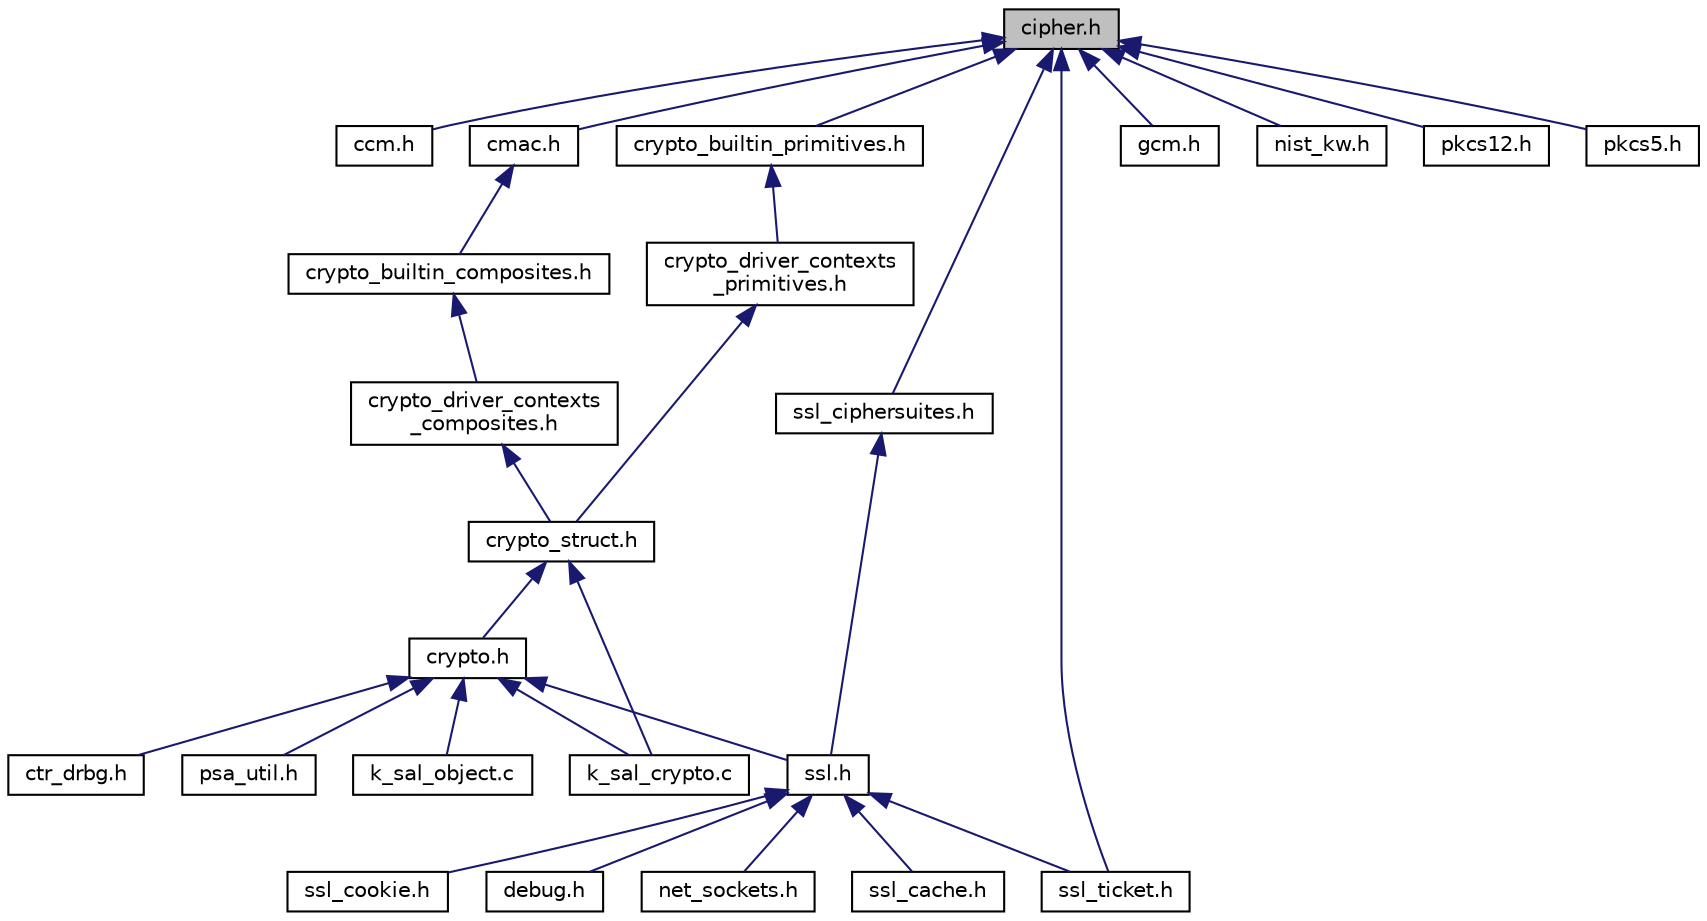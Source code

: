 digraph "cipher.h"
{
 // LATEX_PDF_SIZE
  edge [fontname="Helvetica",fontsize="10",labelfontname="Helvetica",labelfontsize="10"];
  node [fontname="Helvetica",fontsize="10",shape=record];
  Node1 [label="cipher.h",height=0.2,width=0.4,color="black", fillcolor="grey75", style="filled", fontcolor="black",tooltip="This file contains an abstraction interface for use with the cipher primitives provided by the librar..."];
  Node1 -> Node2 [dir="back",color="midnightblue",fontsize="10",style="solid",fontname="Helvetica"];
  Node2 [label="ccm.h",height=0.2,width=0.4,color="black", fillcolor="white", style="filled",URL="$ccm_8h.html",tooltip="This file provides an API for the CCM authenticated encryption mode for block ciphers."];
  Node1 -> Node3 [dir="back",color="midnightblue",fontsize="10",style="solid",fontname="Helvetica"];
  Node3 [label="cmac.h",height=0.2,width=0.4,color="black", fillcolor="white", style="filled",URL="$cmac_8h.html",tooltip="This file contains CMAC definitions and functions."];
  Node3 -> Node4 [dir="back",color="midnightblue",fontsize="10",style="solid",fontname="Helvetica"];
  Node4 [label="crypto_builtin_composites.h",height=0.2,width=0.4,color="black", fillcolor="white", style="filled",URL="$crypto__builtin__composites_8h_source.html",tooltip=" "];
  Node4 -> Node5 [dir="back",color="midnightblue",fontsize="10",style="solid",fontname="Helvetica"];
  Node5 [label="crypto_driver_contexts\l_composites.h",height=0.2,width=0.4,color="black", fillcolor="white", style="filled",URL="$crypto__driver__contexts__composites_8h_source.html",tooltip=" "];
  Node5 -> Node6 [dir="back",color="midnightblue",fontsize="10",style="solid",fontname="Helvetica"];
  Node6 [label="crypto_struct.h",height=0.2,width=0.4,color="black", fillcolor="white", style="filled",URL="$crypto__struct_8h.html",tooltip="PSA cryptography module: Mbed TLS structured type implementations."];
  Node6 -> Node7 [dir="back",color="midnightblue",fontsize="10",style="solid",fontname="Helvetica"];
  Node7 [label="crypto.h",height=0.2,width=0.4,color="black", fillcolor="white", style="filled",URL="$crypto_8h.html",tooltip="Platform Security Architecture cryptography module."];
  Node7 -> Node8 [dir="back",color="midnightblue",fontsize="10",style="solid",fontname="Helvetica"];
  Node8 [label="ctr_drbg.h",height=0.2,width=0.4,color="black", fillcolor="white", style="filled",URL="$ctr__drbg_8h.html",tooltip="This file contains definitions and functions for the CTR_DRBG pseudorandom generator."];
  Node7 -> Node9 [dir="back",color="midnightblue",fontsize="10",style="solid",fontname="Helvetica"];
  Node9 [label="psa_util.h",height=0.2,width=0.4,color="black", fillcolor="white", style="filled",URL="$psa__util_8h.html",tooltip="Utility functions for the use of the PSA Crypto library."];
  Node7 -> Node10 [dir="back",color="midnightblue",fontsize="10",style="solid",fontname="Helvetica"];
  Node10 [label="ssl.h",height=0.2,width=0.4,color="black", fillcolor="white", style="filled",URL="$ssl_8h.html",tooltip="SSL/TLS functions."];
  Node10 -> Node11 [dir="back",color="midnightblue",fontsize="10",style="solid",fontname="Helvetica"];
  Node11 [label="debug.h",height=0.2,width=0.4,color="black", fillcolor="white", style="filled",URL="$debug_8h.html",tooltip="Functions for controlling and providing debug output from the library."];
  Node10 -> Node12 [dir="back",color="midnightblue",fontsize="10",style="solid",fontname="Helvetica"];
  Node12 [label="net_sockets.h",height=0.2,width=0.4,color="black", fillcolor="white", style="filled",URL="$net__sockets_8h.html",tooltip="Network sockets abstraction layer to integrate Mbed TLS into a BSD-style sockets API."];
  Node10 -> Node13 [dir="back",color="midnightblue",fontsize="10",style="solid",fontname="Helvetica"];
  Node13 [label="ssl_cache.h",height=0.2,width=0.4,color="black", fillcolor="white", style="filled",URL="$ssl__cache_8h.html",tooltip="SSL session cache implementation."];
  Node10 -> Node14 [dir="back",color="midnightblue",fontsize="10",style="solid",fontname="Helvetica"];
  Node14 [label="ssl_cookie.h",height=0.2,width=0.4,color="black", fillcolor="white", style="filled",URL="$ssl__cookie_8h.html",tooltip="DTLS cookie callbacks implementation."];
  Node10 -> Node15 [dir="back",color="midnightblue",fontsize="10",style="solid",fontname="Helvetica"];
  Node15 [label="ssl_ticket.h",height=0.2,width=0.4,color="black", fillcolor="white", style="filled",URL="$ssl__ticket_8h.html",tooltip="TLS server ticket callbacks implementation."];
  Node7 -> Node16 [dir="back",color="midnightblue",fontsize="10",style="solid",fontname="Helvetica"];
  Node16 [label="k_sal_crypto.c",height=0.2,width=0.4,color="black", fillcolor="white", style="filled",URL="$k__sal__crypto_8c.html",tooltip="SAL crypto for Generic PSA."];
  Node7 -> Node17 [dir="back",color="midnightblue",fontsize="10",style="solid",fontname="Helvetica"];
  Node17 [label="k_sal_object.c",height=0.2,width=0.4,color="black", fillcolor="white", style="filled",URL="$k__sal__object_8c.html",tooltip="SAL object for Generic PSA."];
  Node6 -> Node16 [dir="back",color="midnightblue",fontsize="10",style="solid",fontname="Helvetica"];
  Node1 -> Node18 [dir="back",color="midnightblue",fontsize="10",style="solid",fontname="Helvetica"];
  Node18 [label="gcm.h",height=0.2,width=0.4,color="black", fillcolor="white", style="filled",URL="$gcm_8h.html",tooltip="This file contains GCM definitions and functions."];
  Node1 -> Node19 [dir="back",color="midnightblue",fontsize="10",style="solid",fontname="Helvetica"];
  Node19 [label="nist_kw.h",height=0.2,width=0.4,color="black", fillcolor="white", style="filled",URL="$nist__kw_8h.html",tooltip="This file provides an API for key wrapping (KW) and key wrapping with padding (KWP) as defined in NIS..."];
  Node1 -> Node20 [dir="back",color="midnightblue",fontsize="10",style="solid",fontname="Helvetica"];
  Node20 [label="pkcs12.h",height=0.2,width=0.4,color="black", fillcolor="white", style="filled",URL="$pkcs12_8h.html",tooltip="PKCS#12 Personal Information Exchange Syntax."];
  Node1 -> Node21 [dir="back",color="midnightblue",fontsize="10",style="solid",fontname="Helvetica"];
  Node21 [label="pkcs5.h",height=0.2,width=0.4,color="black", fillcolor="white", style="filled",URL="$pkcs5_8h.html",tooltip="PKCS#5 functions."];
  Node1 -> Node22 [dir="back",color="midnightblue",fontsize="10",style="solid",fontname="Helvetica"];
  Node22 [label="ssl_ciphersuites.h",height=0.2,width=0.4,color="black", fillcolor="white", style="filled",URL="$ssl__ciphersuites_8h.html",tooltip="SSL Ciphersuites for Mbed TLS."];
  Node22 -> Node10 [dir="back",color="midnightblue",fontsize="10",style="solid",fontname="Helvetica"];
  Node1 -> Node15 [dir="back",color="midnightblue",fontsize="10",style="solid",fontname="Helvetica"];
  Node1 -> Node23 [dir="back",color="midnightblue",fontsize="10",style="solid",fontname="Helvetica"];
  Node23 [label="crypto_builtin_primitives.h",height=0.2,width=0.4,color="black", fillcolor="white", style="filled",URL="$crypto__builtin__primitives_8h_source.html",tooltip=" "];
  Node23 -> Node24 [dir="back",color="midnightblue",fontsize="10",style="solid",fontname="Helvetica"];
  Node24 [label="crypto_driver_contexts\l_primitives.h",height=0.2,width=0.4,color="black", fillcolor="white", style="filled",URL="$crypto__driver__contexts__primitives_8h_source.html",tooltip=" "];
  Node24 -> Node6 [dir="back",color="midnightblue",fontsize="10",style="solid",fontname="Helvetica"];
}
